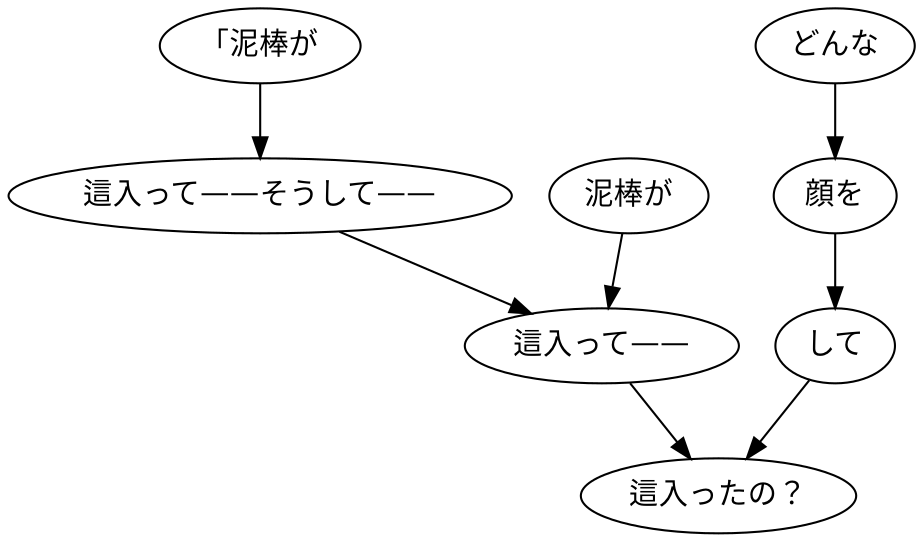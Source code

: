 digraph graph2999 {
	node0 [label="「泥棒が"];
	node1 [label="這入って——そうして——"];
	node2 [label="泥棒が"];
	node3 [label="這入って——"];
	node4 [label="どんな"];
	node5 [label="顔を"];
	node6 [label="して"];
	node7 [label="這入ったの？"];
	node0 -> node1;
	node1 -> node3;
	node2 -> node3;
	node3 -> node7;
	node4 -> node5;
	node5 -> node6;
	node6 -> node7;
}
